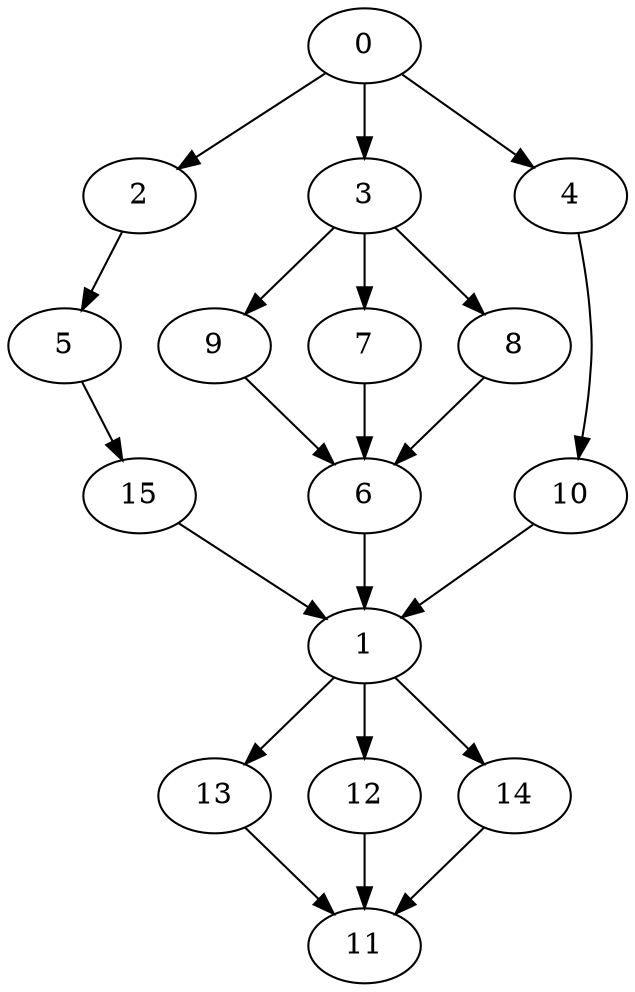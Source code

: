 digraph "SeriesParallel-MaxBf-3_Nodes_16_CCR_1.00_WeightType_Random#4" {
	graph ["Duplicate states"=0,
		GraphType=S_P,
		"Max states in OPEN"=0,
		Modes="120000ms; topo-ordered tasks, ; Pruning: task equivalence, fixed order ready list, ; F-value: ; Optimisation: best schedule length (\
SL) optimisation on equal, ",
		NumberOfTasks=16,
		"Pruned using list schedule length"=622370,
		"States removed from OPEN"=0,
		TargetSystem="Homogeneous-2",
		"Time to schedule (ms)"=1459,
		"Total idle time"=15,
		"Total schedule length"=79,
		"Total sequential time"=127,
		"Total states created"=1955689
	];
	0	["Finish time"=5,
		Processor=0,
		"Start time"=0,
		Weight=5];
	2	["Finish time"=16,
		Processor=0,
		"Start time"=5,
		Weight=11];
	0 -> 2	[Weight=6];
	3	["Finish time"=15,
		Processor=1,
		"Start time"=7,
		Weight=8];
	0 -> 3	[Weight=2];
	4	["Finish time"=36,
		Processor=1,
		"Start time"=27,
		Weight=9];
	0 -> 4	[Weight=4];
	5	["Finish time"=21,
		Processor=0,
		"Start time"=16,
		Weight=5];
	2 -> 5	[Weight=4];
	9	["Finish time"=39,
		Processor=0,
		"Start time"=28,
		Weight=11];
	3 -> 9	[Weight=6];
	7	["Finish time"=28,
		Processor=0,
		"Start time"=21,
		Weight=7];
	3 -> 7	[Weight=2];
	8	["Finish time"=27,
		Processor=1,
		"Start time"=15,
		Weight=12];
	3 -> 8	[Weight=5];
	10	["Finish time"=48,
		Processor=1,
		"Start time"=36,
		Weight=12];
	4 -> 10	[Weight=10];
	6	["Finish time"=51,
		Processor=1,
		"Start time"=48,
		Weight=3];
	9 -> 6	[Weight=9];
	15	["Finish time"=48,
		Processor=0,
		"Start time"=39,
		Weight=9];
	5 -> 15	[Weight=9];
	7 -> 6	[Weight=9];
	8 -> 6	[Weight=3];
	1	["Finish time"=54,
		Processor=1,
		"Start time"=51,
		Weight=3];
	10 -> 1	[Weight=10];
	15 -> 1	[Weight=3];
	6 -> 1	[Weight=4];
	13	["Finish time"=65,
		Processor=0,
		"Start time"=56,
		Weight=9];
	1 -> 13	[Weight=2];
	12	["Finish time"=72,
		Processor=0,
		"Start time"=65,
		Weight=7];
	1 -> 12	[Weight=10];
	14	["Finish time"=63,
		Processor=1,
		"Start time"=54,
		Weight=9];
	1 -> 14	[Weight=8];
	11	["Finish time"=79,
		Processor=0,
		"Start time"=72,
		Weight=7];
	13 -> 11	[Weight=9];
	12 -> 11	[Weight=8];
	14 -> 11	[Weight=4];
}

